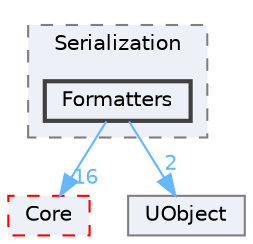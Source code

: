 digraph "Formatters"
{
 // INTERACTIVE_SVG=YES
 // LATEX_PDF_SIZE
  bgcolor="transparent";
  edge [fontname=Helvetica,fontsize=10,labelfontname=Helvetica,labelfontsize=10];
  node [fontname=Helvetica,fontsize=10,shape=box,height=0.2,width=0.4];
  compound=true
  subgraph clusterdir_548dfcdb697bf640f12c1d45e6912e0d {
    graph [ bgcolor="#edf0f7", pencolor="grey50", label="Serialization", fontname=Helvetica,fontsize=10 style="filled,dashed", URL="dir_548dfcdb697bf640f12c1d45e6912e0d.html",tooltip=""]
  dir_9cfdf7ec08bcf8f14c03c27c26b5de70 [label="Formatters", fillcolor="#edf0f7", color="grey25", style="filled,bold", URL="dir_9cfdf7ec08bcf8f14c03c27c26b5de70.html",tooltip=""];
  }
  dir_0e6cddcc9caa1238c7f3774224afaa45 [label="Core", fillcolor="#edf0f7", color="red", style="filled,dashed", URL="dir_0e6cddcc9caa1238c7f3774224afaa45.html",tooltip=""];
  dir_ec27b519b3809192a49df3b925bdab7c [label="UObject", fillcolor="#edf0f7", color="grey50", style="filled", URL="dir_ec27b519b3809192a49df3b925bdab7c.html",tooltip=""];
  dir_9cfdf7ec08bcf8f14c03c27c26b5de70->dir_0e6cddcc9caa1238c7f3774224afaa45 [headlabel="16", labeldistance=1.5 headhref="dir_000409_000266.html" href="dir_000409_000266.html" color="steelblue1" fontcolor="steelblue1"];
  dir_9cfdf7ec08bcf8f14c03c27c26b5de70->dir_ec27b519b3809192a49df3b925bdab7c [headlabel="2", labeldistance=1.5 headhref="dir_000409_001229.html" href="dir_000409_001229.html" color="steelblue1" fontcolor="steelblue1"];
}
